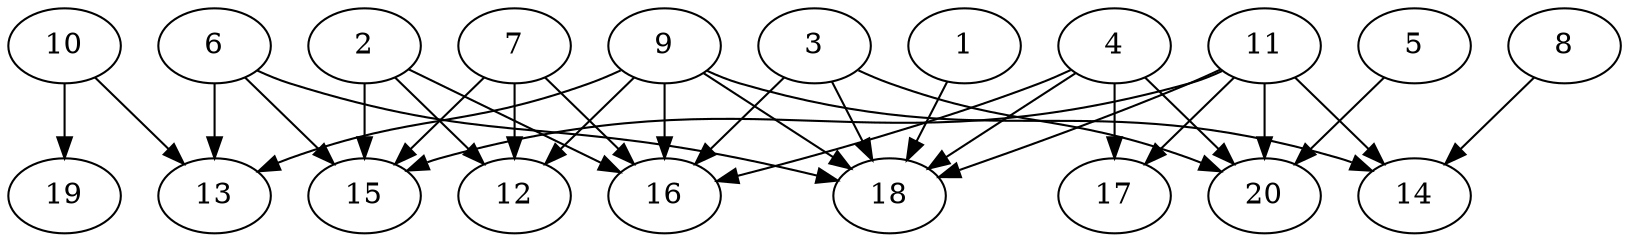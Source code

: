 // DAG automatically generated by daggen at Thu Oct  3 13:58:42 2019
// ./daggen --dot -n 20 --ccr 0.4 --fat 0.9 --regular 0.5 --density 0.5 --mindata 5242880 --maxdata 52428800 
digraph G {
  1 [size="70720000", alpha="0.10", expect_size="28288000"] 
  1 -> 18 [size ="28288000"]
  2 [size="20108800", alpha="0.20", expect_size="8043520"] 
  2 -> 12 [size ="8043520"]
  2 -> 15 [size ="8043520"]
  2 -> 16 [size ="8043520"]
  3 [size="38062080", alpha="0.10", expect_size="15224832"] 
  3 -> 16 [size ="15224832"]
  3 -> 18 [size ="15224832"]
  3 -> 20 [size ="15224832"]
  4 [size="120448000", alpha="0.03", expect_size="48179200"] 
  4 -> 16 [size ="48179200"]
  4 -> 17 [size ="48179200"]
  4 -> 18 [size ="48179200"]
  4 -> 20 [size ="48179200"]
  5 [size="60695040", alpha="0.15", expect_size="24278016"] 
  5 -> 20 [size ="24278016"]
  6 [size="122306560", alpha="0.09", expect_size="48922624"] 
  6 -> 13 [size ="48922624"]
  6 -> 15 [size ="48922624"]
  6 -> 18 [size ="48922624"]
  7 [size="129203200", alpha="0.00", expect_size="51681280"] 
  7 -> 12 [size ="51681280"]
  7 -> 15 [size ="51681280"]
  7 -> 16 [size ="51681280"]
  8 [size="108326400", alpha="0.08", expect_size="43330560"] 
  8 -> 14 [size ="43330560"]
  9 [size="53365760", alpha="0.06", expect_size="21346304"] 
  9 -> 12 [size ="21346304"]
  9 -> 13 [size ="21346304"]
  9 -> 14 [size ="21346304"]
  9 -> 16 [size ="21346304"]
  9 -> 18 [size ="21346304"]
  10 [size="94528000", alpha="0.12", expect_size="37811200"] 
  10 -> 13 [size ="37811200"]
  10 -> 19 [size ="37811200"]
  11 [size="112279040", alpha="0.02", expect_size="44911616"] 
  11 -> 14 [size ="44911616"]
  11 -> 15 [size ="44911616"]
  11 -> 17 [size ="44911616"]
  11 -> 18 [size ="44911616"]
  11 -> 20 [size ="44911616"]
  12 [size="50854400", alpha="0.02", expect_size="20341760"] 
  13 [size="49720320", alpha="0.17", expect_size="19888128"] 
  14 [size="107896320", alpha="0.15", expect_size="43158528"] 
  15 [size="126622720", alpha="0.04", expect_size="50649088"] 
  16 [size="97233920", alpha="0.05", expect_size="38893568"] 
  17 [size="33356800", alpha="0.20", expect_size="13342720"] 
  18 [size="35115520", alpha="0.03", expect_size="14046208"] 
  19 [size="84815360", alpha="0.05", expect_size="33926144"] 
  20 [size="117790720", alpha="0.01", expect_size="47116288"] 
}
